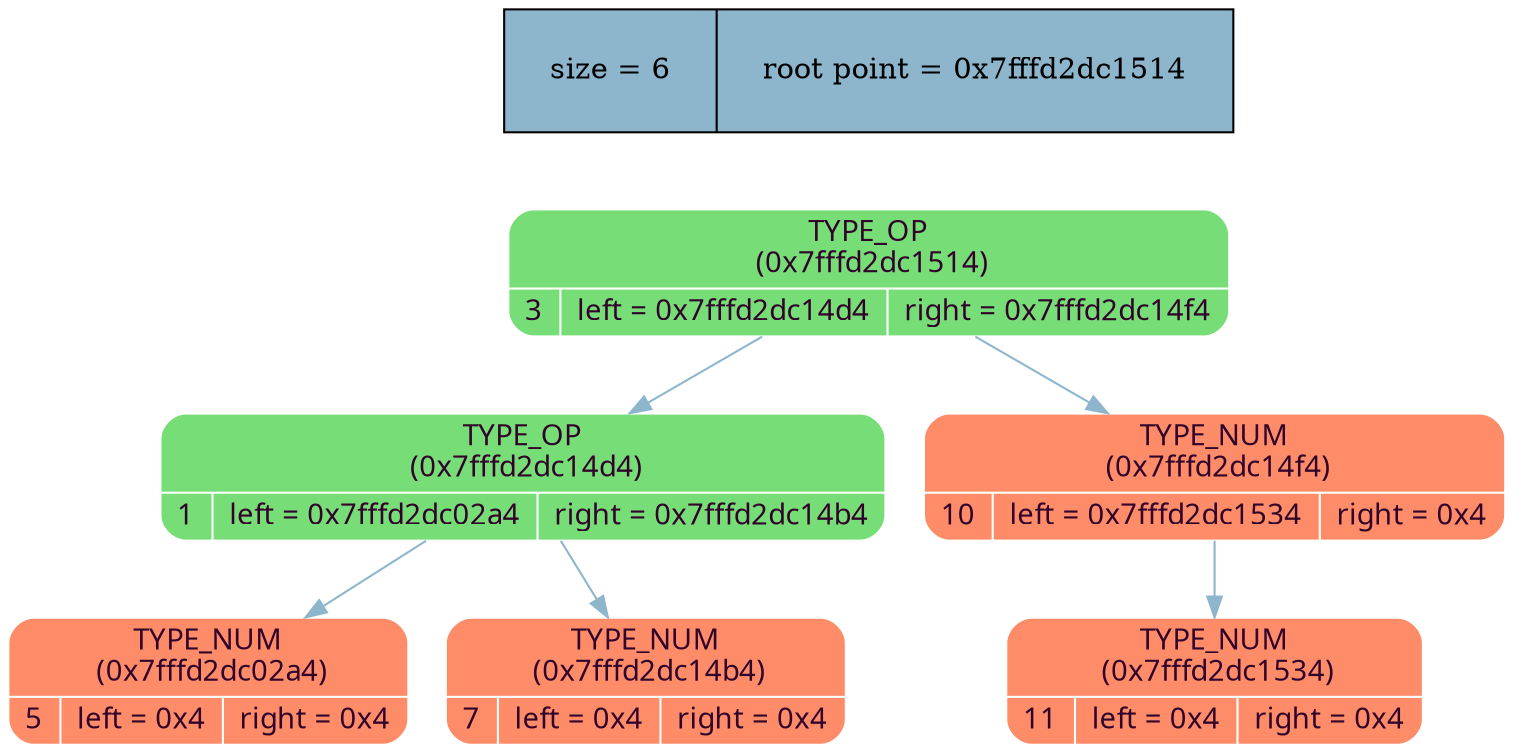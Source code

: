 digraph   
{
rankdir = ""
splines = "true"

node_stat [margin = "0.3*0.3", style = "filled", shape = "record", fillcolor = "#8DB6CD" label = " size = 6 | root point = 0x7fffd2dc1514"]
{rank = source; node_stat}

node0x7fffd2dc1514 [shape = "Mrecord", fillcolor = "#77DD77", style = "filled", fontcolor = "#31032A", fontname = "Calibri", color = "white", label = "{TYPE_OP\n (0x7fffd2dc1514)| {3 |left = 0x7fffd2dc14d4 |right = 0x7fffd2dc14f4}}"]
node0x7fffd2dc1514 -> node0x7fffd2dc14d4 [color = "#8DB6CD", style = "", constraint = true, fillcolor = "#8DB6CD",   fontcolor = "", fontname = "Calibri", label = ""];
node0x7fffd2dc14d4 [shape = "Mrecord", fillcolor = "#77DD77", style = "filled", fontcolor = "#31032A", fontname = "Calibri", color = "white", label = "{TYPE_OP\n (0x7fffd2dc14d4)| {1 |left = 0x7fffd2dc02a4 |right = 0x7fffd2dc14b4}}"]
node0x7fffd2dc14d4 -> node0x7fffd2dc02a4 [color = "#8DB6CD", style = "", constraint = true, fillcolor = "#8DB6CD",   fontcolor = "", fontname = "Calibri", label = ""];
node0x7fffd2dc02a4 [shape = "Mrecord", fillcolor = "#FF8C69", style = "filled", fontcolor = "#31032A", fontname = "Calibri", color = "white", label = "{TYPE_NUM\n (0x7fffd2dc02a4)| {5 |left = 0x4 |right = 0x4}}"]
node0x7fffd2dc14d4 -> node0x7fffd2dc14b4 [color = "#8DB6CD", style = "", constraint = true, fillcolor = "#8DB6CD",   fontcolor = "", fontname = "Calibri", label = ""];
node0x7fffd2dc14b4 [shape = "Mrecord", fillcolor = "#FF8C69", style = "filled", fontcolor = "#31032A", fontname = "Calibri", color = "white", label = "{TYPE_NUM\n (0x7fffd2dc14b4)| {7 |left = 0x4 |right = 0x4}}"]
node0x7fffd2dc1514 -> node0x7fffd2dc14f4 [color = "#8DB6CD", style = "", constraint = true, fillcolor = "#8DB6CD",   fontcolor = "", fontname = "Calibri", label = ""];
node0x7fffd2dc14f4 [shape = "Mrecord", fillcolor = "#FF8C69", style = "filled", fontcolor = "#31032A", fontname = "Calibri", color = "white", label = "{TYPE_NUM\n (0x7fffd2dc14f4)| {10 |left = 0x7fffd2dc1534 |right = 0x4}}"]
node0x7fffd2dc14f4 -> node0x7fffd2dc1534 [color = "#8DB6CD", style = "", constraint = true, fillcolor = "#8DB6CD",   fontcolor = "", fontname = "Calibri", label = ""];
node0x7fffd2dc1534 [shape = "Mrecord", fillcolor = "#FF8C69", style = "filled", fontcolor = "#31032A", fontname = "Calibri", color = "white", label = "{TYPE_NUM\n (0x7fffd2dc1534)| {11 |left = 0x4 |right = 0x4}}"]
}
